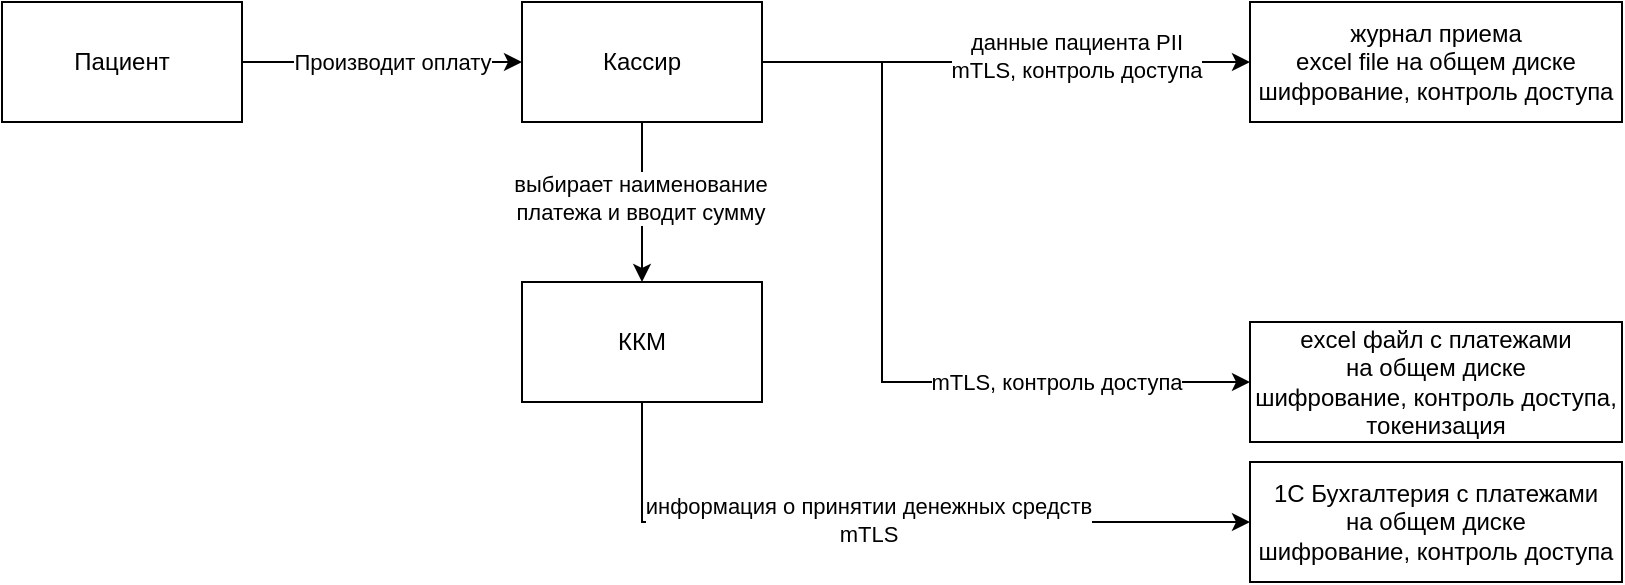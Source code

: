 <mxfile version="28.2.5">
  <diagram name="Страница — 1" id="VVFLxj3z1F1GEr8hPZjJ">
    <mxGraphModel dx="1532" dy="864" grid="1" gridSize="10" guides="1" tooltips="1" connect="1" arrows="1" fold="1" page="1" pageScale="1" pageWidth="827" pageHeight="1169" math="0" shadow="0">
      <root>
        <mxCell id="0" />
        <mxCell id="1" parent="0" />
        <mxCell id="9qPh1k6vbmJMXDvl4d07-4" style="edgeStyle=orthogonalEdgeStyle;rounded=0;orthogonalLoop=1;jettySize=auto;html=1;entryX=0;entryY=0.5;entryDx=0;entryDy=0;" parent="1" source="9qPh1k6vbmJMXDvl4d07-1" target="9qPh1k6vbmJMXDvl4d07-2" edge="1">
          <mxGeometry relative="1" as="geometry" />
        </mxCell>
        <mxCell id="9qPh1k6vbmJMXDvl4d07-5" value="Производит оплату" style="edgeLabel;html=1;align=center;verticalAlign=middle;resizable=0;points=[];" parent="9qPh1k6vbmJMXDvl4d07-4" vertex="1" connectable="0">
          <mxGeometry x="0.07" relative="1" as="geometry">
            <mxPoint as="offset" />
          </mxGeometry>
        </mxCell>
        <mxCell id="9qPh1k6vbmJMXDvl4d07-1" value="Пациент" style="rounded=0;whiteSpace=wrap;html=1;" parent="1" vertex="1">
          <mxGeometry x="10" y="80" width="120" height="60" as="geometry" />
        </mxCell>
        <mxCell id="9qPh1k6vbmJMXDvl4d07-7" style="edgeStyle=orthogonalEdgeStyle;rounded=0;orthogonalLoop=1;jettySize=auto;html=1;entryX=0;entryY=0.5;entryDx=0;entryDy=0;" parent="1" target="9qPh1k6vbmJMXDvl4d07-6" edge="1">
          <mxGeometry relative="1" as="geometry">
            <mxPoint x="400" y="110" as="sourcePoint" />
            <Array as="points">
              <mxPoint x="634" y="110" />
            </Array>
          </mxGeometry>
        </mxCell>
        <mxCell id="9qPh1k6vbmJMXDvl4d07-8" value="данные пациента PII&lt;div&gt;mTLS, контроль доступа&lt;/div&gt;" style="edgeLabel;html=1;align=center;verticalAlign=middle;resizable=0;points=[];" parent="9qPh1k6vbmJMXDvl4d07-7" vertex="1" connectable="0">
          <mxGeometry x="0.251" y="3" relative="1" as="geometry">
            <mxPoint as="offset" />
          </mxGeometry>
        </mxCell>
        <mxCell id="9qPh1k6vbmJMXDvl4d07-27" style="edgeStyle=orthogonalEdgeStyle;rounded=0;orthogonalLoop=1;jettySize=auto;html=1;entryX=0.5;entryY=0;entryDx=0;entryDy=0;" parent="1" source="9qPh1k6vbmJMXDvl4d07-2" target="9qPh1k6vbmJMXDvl4d07-25" edge="1">
          <mxGeometry relative="1" as="geometry" />
        </mxCell>
        <mxCell id="9qPh1k6vbmJMXDvl4d07-32" value="выбирает наименование&lt;div&gt;платежа и вводит сумму&lt;/div&gt;" style="edgeLabel;html=1;align=center;verticalAlign=middle;resizable=0;points=[];" parent="9qPh1k6vbmJMXDvl4d07-27" vertex="1" connectable="0">
          <mxGeometry x="-0.056" y="-1" relative="1" as="geometry">
            <mxPoint as="offset" />
          </mxGeometry>
        </mxCell>
        <mxCell id="9qPh1k6vbmJMXDvl4d07-28" style="edgeStyle=orthogonalEdgeStyle;rounded=0;orthogonalLoop=1;jettySize=auto;html=1;entryX=0;entryY=0.5;entryDx=0;entryDy=0;" parent="1" source="9qPh1k6vbmJMXDvl4d07-2" target="9qPh1k6vbmJMXDvl4d07-23" edge="1">
          <mxGeometry relative="1" as="geometry">
            <Array as="points">
              <mxPoint x="450" y="110" />
              <mxPoint x="450" y="270" />
            </Array>
          </mxGeometry>
        </mxCell>
        <mxCell id="cA0uk1yiFAoQDN_WEQ2h-1" value="mTLS, контроль доступа" style="edgeLabel;html=1;align=center;verticalAlign=middle;resizable=0;points=[];" vertex="1" connectable="0" parent="9qPh1k6vbmJMXDvl4d07-28">
          <mxGeometry x="0.519" relative="1" as="geometry">
            <mxPoint as="offset" />
          </mxGeometry>
        </mxCell>
        <mxCell id="9qPh1k6vbmJMXDvl4d07-2" value="Кассир" style="rounded=0;whiteSpace=wrap;html=1;" parent="1" vertex="1">
          <mxGeometry x="270" y="80" width="120" height="60" as="geometry" />
        </mxCell>
        <mxCell id="9qPh1k6vbmJMXDvl4d07-6" value="&lt;div&gt;журнал приема&lt;/div&gt;excel file на общем диске&lt;div&gt;шифрование, контроль доступа&lt;/div&gt;" style="rounded=0;whiteSpace=wrap;html=1;" parent="1" vertex="1">
          <mxGeometry x="634" y="80" width="186" height="60" as="geometry" />
        </mxCell>
        <mxCell id="9qPh1k6vbmJMXDvl4d07-23" value="&lt;div&gt;&lt;span style=&quot;background-color: transparent; color: light-dark(rgb(0, 0, 0), rgb(255, 255, 255));&quot;&gt;excel файл с платежами&lt;/span&gt;&lt;/div&gt;&lt;div&gt;&lt;span style=&quot;background-color: transparent; color: light-dark(rgb(0, 0, 0), rgb(255, 255, 255));&quot;&gt;на общем диске&lt;/span&gt;&lt;/div&gt;&lt;div&gt;шифрование, контроль доступа, токенизация&lt;/div&gt;" style="rounded=0;whiteSpace=wrap;html=1;" parent="1" vertex="1">
          <mxGeometry x="634" y="240" width="186" height="60" as="geometry" />
        </mxCell>
        <mxCell id="9qPh1k6vbmJMXDvl4d07-24" value="&lt;div&gt;&lt;span style=&quot;background-color: transparent; color: light-dark(rgb(0, 0, 0), rgb(255, 255, 255));&quot;&gt;1С Бухгалтерия с платежами&lt;/span&gt;&lt;/div&gt;&lt;div&gt;&lt;span style=&quot;background-color: transparent; color: light-dark(rgb(0, 0, 0), rgb(255, 255, 255));&quot;&gt;на общем диске&lt;/span&gt;&lt;/div&gt;&lt;div&gt;&lt;span style=&quot;background-color: transparent; color: light-dark(rgb(0, 0, 0), rgb(255, 255, 255));&quot;&gt;шифрование, контроль доступа&lt;/span&gt;&lt;/div&gt;" style="rounded=0;whiteSpace=wrap;html=1;" parent="1" vertex="1">
          <mxGeometry x="634" y="310" width="186" height="60" as="geometry" />
        </mxCell>
        <mxCell id="9qPh1k6vbmJMXDvl4d07-29" style="edgeStyle=orthogonalEdgeStyle;rounded=0;orthogonalLoop=1;jettySize=auto;html=1;entryX=0;entryY=0.5;entryDx=0;entryDy=0;" parent="1" source="9qPh1k6vbmJMXDvl4d07-25" target="9qPh1k6vbmJMXDvl4d07-24" edge="1">
          <mxGeometry relative="1" as="geometry">
            <Array as="points">
              <mxPoint x="330" y="340" />
            </Array>
          </mxGeometry>
        </mxCell>
        <mxCell id="9qPh1k6vbmJMXDvl4d07-33" value="информация о принятии денежных средств&lt;div&gt;mTLS&lt;/div&gt;" style="edgeLabel;html=1;align=center;verticalAlign=middle;resizable=0;points=[];" parent="9qPh1k6vbmJMXDvl4d07-29" vertex="1" connectable="0">
          <mxGeometry x="-0.05" y="1" relative="1" as="geometry">
            <mxPoint as="offset" />
          </mxGeometry>
        </mxCell>
        <mxCell id="9qPh1k6vbmJMXDvl4d07-25" value="ККМ" style="rounded=0;whiteSpace=wrap;html=1;" parent="1" vertex="1">
          <mxGeometry x="270" y="220" width="120" height="60" as="geometry" />
        </mxCell>
      </root>
    </mxGraphModel>
  </diagram>
</mxfile>
